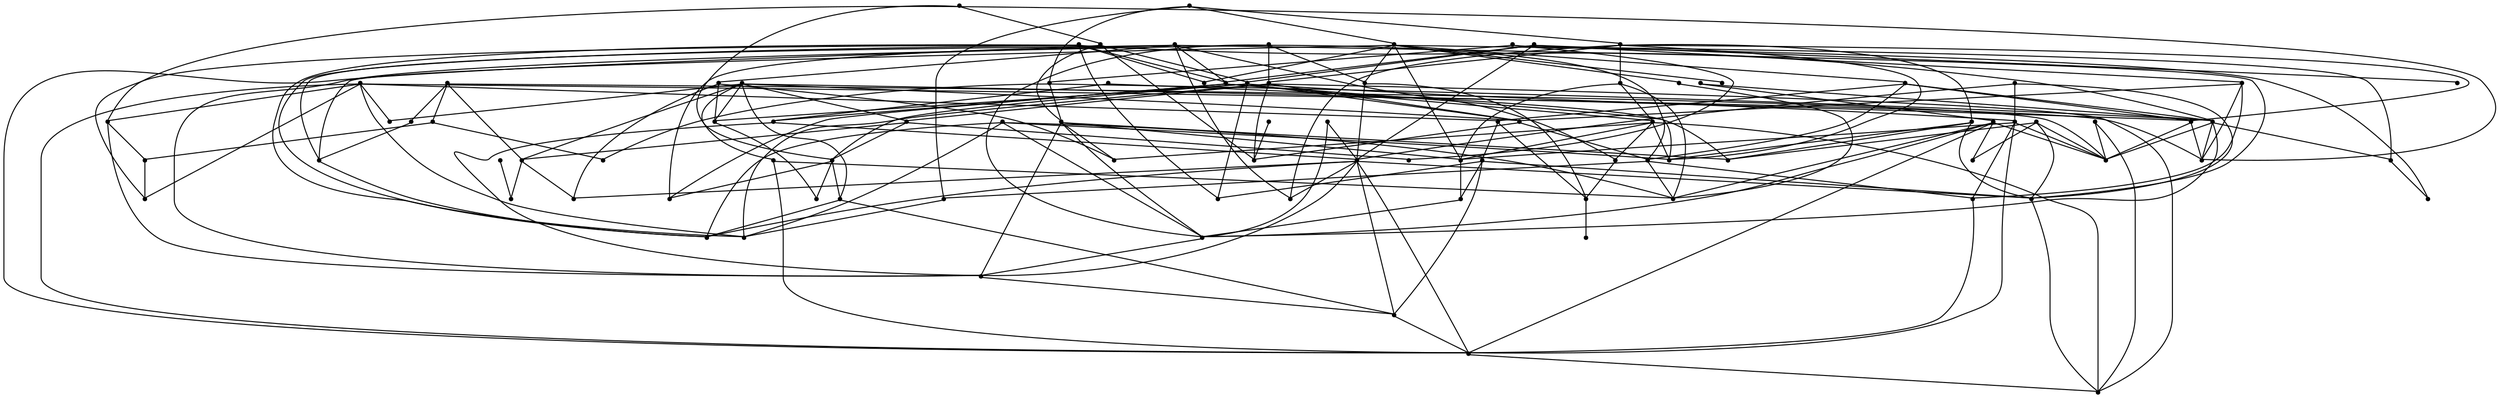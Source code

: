 graph {
  node [shape=point,comment="{\"directed\":false,\"doi\":\"10.4230/LIPIcs.GD.2024.16\",\"figure\":\"5\"}"]

  v0 [pos="2027.5581361641266,1346.2684432892202"]
  v1 [pos="1685.7657965337237,1711.776379838584"]
  v2 [pos="2027.5581361641266,1420.861274302842"]
  v3 [pos="1828.1795681601418,1323.8894876835252"]
  v4 [pos="2027.5581361641266,1450.6979743605357"]
  v5 [pos="1838.9567674265832,1323.8894876835252"]
  v6 [pos="2027.5581361641266,1465.6172780976658"]
  v7 [pos="1989.837811539975,1323.8894876835252"]
  v8 [pos="2027.5581361641266,1480.5364546736914"]
  v9 [pos="1774.2934446363283,1323.8894876835252"]
  v10 [pos="1833.5681677933624,1711.776379838584"]
  v11 [pos="2027.5581361641266,1555.1292856873133"]
  v12 [pos="1870.5178384691194,1711.776379838584"]
  v13 [pos="2027.5581361641268,1570.0487165855477"]
  v14 [pos="2027.5581361641266,1614.804593219267"]
  v15 [pos="1667.2918515370961,1711.776379838584"]
  v16 [pos="2027.5581361641266,1659.5605970140907"]
  v17 [pos="1968.2834130070928,1323.8894876835252"]
  v18 [pos="2027.5581361641266,1674.480027912325"]
  v19 [pos="1999.844484049629,1711.776379838584"]
  v20 [pos="1639.5781994225981,1408.7397691851513"]
  v21 [pos="1795.8479703608182,1323.8894876835252"]
  v22 [pos="1785.0706439027697,1323.8894876835252"]
  v23 [pos="1806.6251696272593,1323.8894876835252"]
  v24 [pos="2027.5581361641266,1361.1859667708884"]
  v25 [pos="1639.5781994225981,1529.9543117176408"]
  v26 [pos="1639.5781994225983,1432.9827794205328"]
  v27 [pos="2027.5581361641266,1376.1051433469138"]
  v28 [pos="1666.5213247803085,1323.8894876835252"]
  v29 [pos="1655.7441255138674,1323.8894876835252"]
  v30 [pos="1677.29852404675,1323.8894876835252"]
  v31 [pos="1759.6669185677397,1711.776379838584"]
  v32 [pos="2027.5581361641266,1391.024447084044"]
  v33 [pos="1778.142771438476,1711.776379838584"]
  v34 [pos="1763.5162453698872,1323.8894876835252"]
  v35 [pos="1752.739046103446,1323.8894876835252"]
  v36 [pos="2027.5581361641266,1405.941970565712"]
  v37 [pos="1849.7340938846316,1323.8894876835252"]
  v38 [pos="1871.2884924175141,1323.8894876835252"]
  v39 [pos="2000.6151379980236,1323.8894876835252"]
  v40 [pos="1644.966799055819,1323.8894876835252"]
  v41 [pos="1639.5781994225983,1384.4967589497699"]
  v42 [pos="1815.092442114233,1711.776379838584"]
  v43 [pos="2027.5581361641266,1435.7805780399722"]
  v44 [pos="1817.4023688937007,1323.8894876835252"]
  v45 [pos="1722.7172478919824,1711.776379838584"]
  v46 [pos="1704.2415222128527,1711.776379838584"]
  v47 [pos="1639.5781994225981,1651.1691085723392"]
  v48 [pos="1639.5781994225981,1505.7115558044682"]
  v49 [pos="1860.5112931510728,1323.8894876835252"]
  v50 [pos="1709.6302490376809,1323.8894876835252"]
  v51 [pos="1720.407448304122,1323.8894876835252"]
  v52 [pos="2027.5581361641266,1495.4539781553594"]
  v53 [pos="1946.7288872826027,1323.8894876835252"]
  v54 [pos="2027.5581361641268,1510.3732818924896"]
  v55 [pos="1907.4694170189855,1711.776379838584"]
  v56 [pos="1731.1846475705634,1323.8894876835252"]
  v57 [pos="1882.0656916839553,1323.8894876835252"]
  v58 [pos="1944.4190876947423,1711.776379838584"]
  v59 [pos="2027.5581361641266,1525.2925856296195"]
  v60 [pos="1796.6184971176053,1711.776379838584"]
  v61 [pos="1639.5781994225981,1360.2540030365974"]
  v62 [pos="2027.5581361641266,1540.2118893667496"]
  v63 [pos="1639.5781994225981,1457.2255353337055"]
  v64 [pos="1925.945142698115,1711.776379838584"]
  v65 [pos="1925.1744887497202,1323.8894876835252"]
  v66 [pos="2027.5581361641266,1584.9678931615733"]
  v67 [pos="1639.5781994225983,1578.4403321884038"]
  v68 [pos="2027.5581361641266,1599.8854166432416"]
  v69 [pos="1688.075723313191,1323.8894876835252"]
  v70 [pos="2027.5581361641268,1629.723896956397"]
  v71 [pos="1892.8428909503968,1323.8894876835252"]
  v72 [pos="2027.5581361641266,1644.641420438065"]
  v73 [pos="2027.5581361641266,1689.397424232889"]
  v74 [pos="1962.8948133738718,1711.776379838584"]
  v75 [pos="2027.5581361641266,1704.316727970019"]
  v76 [pos="2011.392337264465,1323.8894876835252"]
  v77 [pos="1639.5781994225981,1481.468545569087"]
  v78 [pos="1741.1913200802173,1711.776379838584"]
  v79 [pos="1979.0606122735337,1323.8894876835252"]
  v80 [pos="1648.8161258579667,1711.776379838584"]
  v81 [pos="1981.370539053001,1711.776379838584"]
  v82 [pos="1741.9618468370045,1323.8894876835252"]
  v83 [pos="1639.5781994225981,1675.4119916466161"]
  v84 [pos="1957.5062137406512,1323.8894876835252"]
  v85 [pos="1639.5781994225981,1602.6830881015762"]
  v86 [pos="1935.9516880161616,1323.8894876835252"]
  v87 [pos="1639.5781994225983,1699.6548747208933"]
  v88 [pos="1639.5781994225981,1554.1973219530223"]
  v89 [pos="1903.620090216838,1323.8894876835252"]
  v90 [pos="1914.397289483279,1323.8894876835252"]
  v91 [pos="1888.9935641482489,1711.776379838584"]
  v92 [pos="1852.0438934724918,1711.776379838584"]
  v93 [pos="1698.8529225796324,1323.8894876835252"]

  v0 -- v1 [id="-1",pos="2027.5581361641266,1346.2684432892202 1685.7657965337237,1711.776379838584 1685.7657965337237,1711.776379838584 1685.7657965337237,1711.776379838584"]
  v87 -- v35 [id="-2",pos="1639.5781994225983,1699.6548747208933 1752.739046103446,1323.8894876835252 1752.739046103446,1323.8894876835252 1752.739046103446,1323.8894876835252"]
  v83 -- v58 [id="-3",pos="1639.5781994225981,1675.4119916466161 1944.4190876947423,1711.776379838584 1944.4190876947423,1711.776379838584 1944.4190876947423,1711.776379838584"]
  v58 -- v74 [id="-4",pos="1944.4190876947423,1711.776379838584 1962.8948133738718,1711.776379838584 1962.8948133738718,1711.776379838584 1962.8948133738718,1711.776379838584"]
  v47 -- v80 [id="-5",pos="1639.5781994225981,1651.1691085723392 1648.8161258579667,1711.776379838584 1648.8161258579667,1711.776379838584 1648.8161258579667,1711.776379838584"]
  v47 -- v71 [id="-6",pos="1639.5781994225981,1651.1691085723392 1892.8428909503968,1323.8894876835252 1892.8428909503968,1323.8894876835252 1892.8428909503968,1323.8894876835252"]
  v85 -- v58 [id="-7",pos="1639.5781994225981,1602.6830881015762 1944.4190876947423,1711.776379838584 1944.4190876947423,1711.776379838584 1944.4190876947423,1711.776379838584"]
  v67 -- v92 [id="-8",pos="1639.5781994225983,1578.4403321884038 1852.0438934724918,1711.776379838584 1852.0438934724918,1711.776379838584 1852.0438934724918,1711.776379838584"]
  v88 -- v64 [id="-9",pos="1639.5781994225981,1554.1973219530223 1925.945142698115,1711.776379838584 1925.945142698115,1711.776379838584 1925.945142698115,1711.776379838584"]
  v88 -- v67 [id="-10",pos="1639.5781994225981,1554.1973219530223 1639.5781994225983,1578.4403321884038 1639.5781994225983,1578.4403321884038 1639.5781994225983,1578.4403321884038"]
  v67 -- v85 [id="-11",pos="1639.5781994225983,1578.4403321884038 1639.5781994225981,1602.6830881015762 1639.5781994225981,1602.6830881015762 1639.5781994225981,1602.6830881015762"]
  v85 -- v80 [id="-12",pos="1639.5781994225981,1602.6830881015762 1648.8161258579667,1711.776379838584 1648.8161258579667,1711.776379838584 1648.8161258579667,1711.776379838584"]
  v48 -- v58 [id="-13",pos="1639.5781994225981,1505.7115558044682 1944.4190876947423,1711.776379838584 1944.4190876947423,1711.776379838584 1944.4190876947423,1711.776379838584"]
  v63 -- v42 [id="-14",pos="1639.5781994225981,1457.2255353337055 1815.092442114233,1711.776379838584 1815.092442114233,1711.776379838584 1815.092442114233,1711.776379838584"]
  v63 -- v34 [id="-15",pos="1639.5781994225981,1457.2255353337055 1763.5162453698872,1323.8894876835252 1763.5162453698872,1323.8894876835252 1763.5162453698872,1323.8894876835252"]
  v63 -- v30 [id="-16",pos="1639.5781994225981,1457.2255353337055 1677.29852404675,1323.8894876835252 1677.29852404675,1323.8894876835252 1677.29852404675,1323.8894876835252"]
  v26 -- v84 [id="-17",pos="1639.5781994225983,1432.9827794205328 1957.5062137406512,1323.8894876835252 1957.5062137406512,1323.8894876835252 1957.5062137406512,1323.8894876835252"]
  v20 -- v30 [id="-18",pos="1639.5781994225981,1408.7397691851513 1677.29852404675,1323.8894876835252 1677.29852404675,1323.8894876835252 1677.29852404675,1323.8894876835252"]
  v41 -- v35 [id="-19",pos="1639.5781994225983,1384.4967589497699 1752.739046103446,1323.8894876835252 1752.739046103446,1323.8894876835252 1752.739046103446,1323.8894876835252"]
  v87 -- v46 [id="-20",pos="1639.5781994225983,1699.6548747208933 1704.2415222128527,1711.776379838584 1704.2415222128527,1711.776379838584 1704.2415222128527,1711.776379838584"]
  v46 -- v45 [id="-21",pos="1704.2415222128527,1711.776379838584 1722.7172478919824,1711.776379838584 1722.7172478919824,1711.776379838584 1722.7172478919824,1711.776379838584"]
  v87 -- v86 [id="-22",pos="1639.5781994225983,1699.6548747208933 1935.9516880161616,1323.8894876835252 1935.9516880161616,1323.8894876835252 1935.9516880161616,1323.8894876835252"]
  v87 -- v60 [id="-23",pos="1639.5781994225983,1699.6548747208933 1796.6184971176053,1711.776379838584 1796.6184971176053,1711.776379838584 1796.6184971176053,1711.776379838584"]
  v60 -- v42 [id="-24",pos="1796.6184971176053,1711.776379838584 1815.092442114233,1711.776379838584 1815.092442114233,1711.776379838584 1815.092442114233,1711.776379838584"]
  v42 -- v10 [id="-25",pos="1815.092442114233,1711.776379838584 1833.5681677933624,1711.776379838584 1833.5681677933624,1711.776379838584 1833.5681677933624,1711.776379838584"]
  v87 -- v23 [id="-26",pos="1639.5781994225983,1699.6548747208933 1806.6251696272593,1323.8894876835252 1806.6251696272593,1323.8894876835252 1806.6251696272593,1323.8894876835252"]
  v83 -- v50 [id="-27",pos="1639.5781994225981,1675.4119916466161 1709.6302490376809,1323.8894876835252 1709.6302490376809,1323.8894876835252 1709.6302490376809,1323.8894876835252"]
  v47 -- v59 [id="-28",pos="1639.5781994225981,1651.1691085723392 2027.5581361641266,1525.2925856296195 2027.5581361641266,1525.2925856296195 2027.5581361641266,1525.2925856296195"]
  v47 -- v16 [id="-29",pos="1639.5781994225981,1651.1691085723392 2027.5581361641266,1659.5605970140907 2027.5581361641266,1659.5605970140907 2027.5581361641266,1659.5605970140907"]
  v47 -- v62 [id="-30",pos="1639.5781994225981,1651.1691085723392 2027.5581361641266,1540.2118893667496 2027.5581361641266,1540.2118893667496 2027.5581361641266,1540.2118893667496"]
  v47 -- v4 [id="-31",pos="1639.5781994225981,1651.1691085723392 2027.5581361641266,1450.6979743605357 2027.5581361641266,1450.6979743605357 2027.5581361641266,1450.6979743605357"]
  v47 -- v90 [id="-32",pos="1639.5781994225981,1651.1691085723392 1914.397289483279,1323.8894876835252 1914.397289483279,1323.8894876835252 1914.397289483279,1323.8894876835252"]
  v85 -- v10 [id="-33",pos="1639.5781994225981,1602.6830881015762 1833.5681677933624,1711.776379838584 1833.5681677933624,1711.776379838584 1833.5681677933624,1711.776379838584"]
  v85 -- v57 [id="-34",pos="1639.5781994225981,1602.6830881015762 1882.0656916839553,1323.8894876835252 1882.0656916839553,1323.8894876835252 1882.0656916839553,1323.8894876835252"]
  v67 -- v1 [id="-35",pos="1639.5781994225983,1578.4403321884038 1685.7657965337237,1711.776379838584 1685.7657965337237,1711.776379838584 1685.7657965337237,1711.776379838584"]
  v67 -- v75 [id="-36",pos="1639.5781994225983,1578.4403321884038 2027.5581361641266,1704.316727970019 2027.5581361641266,1704.316727970019 2027.5581361641266,1704.316727970019"]
  v67 -- v78 [id="-37",pos="1639.5781994225983,1578.4403321884038 1741.1913200802173,1711.776379838584 1741.1913200802173,1711.776379838584 1741.1913200802173,1711.776379838584"]
  v67 -- v66 [id="-38",pos="1639.5781994225983,1578.4403321884038 2027.5581361641266,1584.9678931615733 2027.5581361641266,1584.9678931615733 2027.5581361641266,1584.9678931615733"]
  v67 -- v93 [id="-39",pos="1639.5781994225983,1578.4403321884038 1698.8529225796324,1323.8894876835252 1698.8529225796324,1323.8894876835252 1698.8529225796324,1323.8894876835252"]
  v67 -- v49 [id="-40",pos="1639.5781994225983,1578.4403321884038 1860.5112931510728,1323.8894876835252 1860.5112931510728,1323.8894876835252 1860.5112931510728,1323.8894876835252"]
  v88 -- v25 [id="-41",pos="1639.5781994225981,1554.1973219530223 1639.5781994225981,1529.9543117176408 1639.5781994225981,1529.9543117176408 1639.5781994225981,1529.9543117176408"]
  v25 -- v29 [id="-42",pos="1639.5781994225981,1529.9543117176408 1655.7441255138674,1323.8894876835252 1655.7441255138674,1323.8894876835252 1655.7441255138674,1323.8894876835252"]
  v88 -- v5 [id="-43",pos="1639.5781994225981,1554.1973219530223 1838.9567674265832,1323.8894876835252 1838.9567674265832,1323.8894876835252 1838.9567674265832,1323.8894876835252"]
  v25 -- v24 [id="-44",pos="1639.5781994225981,1529.9543117176408 2027.5581361641266,1361.1859667708884 2027.5581361641266,1361.1859667708884 2027.5581361641266,1361.1859667708884"]
  v25 -- v43 [id="-45",pos="1639.5781994225981,1529.9543117176408 2027.5581361641266,1435.7805780399722 2027.5581361641266,1435.7805780399722 2027.5581361641266,1435.7805780399722"]
  v25 -- v38 [id="-46",pos="1639.5781994225981,1529.9543117176408 1871.2884924175141,1323.8894876835252 1871.2884924175141,1323.8894876835252 1871.2884924175141,1323.8894876835252"]
  v25 -- v57 [id="-47",pos="1639.5781994225981,1529.9543117176408 1882.0656916839553,1323.8894876835252 1882.0656916839553,1323.8894876835252 1882.0656916839553,1323.8894876835252"]
  v25 -- v51 [id="-48",pos="1639.5781994225981,1529.9543117176408 1720.407448304122,1323.8894876835252 1720.407448304122,1323.8894876835252 1720.407448304122,1323.8894876835252"]
  v48 -- v46 [id="-49",pos="1639.5781994225981,1505.7115558044682 1704.2415222128527,1711.776379838584 1704.2415222128527,1711.776379838584 1704.2415222128527,1711.776379838584"]
  v48 -- v91 [id="-50",pos="1639.5781994225981,1505.7115558044682 1888.9935641482489,1711.776379838584 1888.9935641482489,1711.776379838584 1888.9935641482489,1711.776379838584"]
  v48 -- v4 [id="-51",pos="1639.5781994225981,1505.7115558044682 2027.5581361641266,1450.6979743605357 2027.5581361641266,1450.6979743605357 2027.5581361641266,1450.6979743605357"]
  v48 -- v13 [id="-52",pos="1639.5781994225981,1505.7115558044682 2027.5581361641268,1570.0487165855477 2027.5581361641268,1570.0487165855477 2027.5581361641268,1570.0487165855477"]
  v48 -- v90 [id="-53",pos="1639.5781994225981,1505.7115558044682 1914.397289483279,1323.8894876835252 1914.397289483279,1323.8894876835252 1914.397289483279,1323.8894876835252"]
  v48 -- v93 [id="-54",pos="1639.5781994225981,1505.7115558044682 1698.8529225796324,1323.8894876835252 1698.8529225796324,1323.8894876835252 1698.8529225796324,1323.8894876835252"]
  v77 -- v55 [id="-55",pos="1639.5781994225981,1481.468545569087 1907.4694170189855,1711.776379838584 1907.4694170189855,1711.776379838584 1907.4694170189855,1711.776379838584"]
  v77 -- v19 [id="-56",pos="1639.5781994225981,1481.468545569087 1999.844484049629,1711.776379838584 1999.844484049629,1711.776379838584 1999.844484049629,1711.776379838584"]
  v77 -- v23 [id="-57",pos="1639.5781994225981,1481.468545569087 1806.6251696272593,1323.8894876835252 1806.6251696272593,1323.8894876835252 1806.6251696272593,1323.8894876835252"]
  v63 -- v9 [id="-58",pos="1639.5781994225981,1457.2255353337055 1774.2934446363283,1323.8894876835252 1774.2934446363283,1323.8894876835252 1774.2934446363283,1323.8894876835252"]
  v63 -- v28 [id="-59",pos="1639.5781994225981,1457.2255353337055 1666.5213247803085,1323.8894876835252 1666.5213247803085,1323.8894876835252 1666.5213247803085,1323.8894876835252"]
  v63 -- v62 [id="-60",pos="1639.5781994225981,1457.2255353337055 2027.5581361641266,1540.2118893667496 2027.5581361641266,1540.2118893667496 2027.5581361641266,1540.2118893667496"]
  v63 -- v65 [id="-61",pos="1639.5781994225981,1457.2255353337055 1925.1744887497202,1323.8894876835252 1925.1744887497202,1323.8894876835252 1925.1744887497202,1323.8894876835252"]
  v63 -- v57 [id="-62",pos="1639.5781994225981,1457.2255353337055 1882.0656916839553,1323.8894876835252 1882.0656916839553,1323.8894876835252 1882.0656916839553,1323.8894876835252"]
  v26 -- v19 [id="-63",pos="1639.5781994225983,1432.9827794205328 1999.844484049629,1711.776379838584 1999.844484049629,1711.776379838584 1999.844484049629,1711.776379838584"]
  v26 -- v16 [id="-64",pos="1639.5781994225983,1432.9827794205328 2027.5581361641266,1659.5605970140907 2027.5581361641266,1659.5605970140907 2027.5581361641266,1659.5605970140907"]
  v26 -- v24 [id="-65",pos="1639.5781994225983,1432.9827794205328 2027.5581361641266,1361.1859667708884 2027.5581361641266,1361.1859667708884 2027.5581361641266,1361.1859667708884"]
  v26 -- v31 [id="-66",pos="1639.5781994225983,1432.9827794205328 1759.6669185677397,1711.776379838584 1759.6669185677397,1711.776379838584 1759.6669185677397,1711.776379838584"]
  v26 -- v46 [id="-67",pos="1639.5781994225983,1432.9827794205328 1704.2415222128527,1711.776379838584 1704.2415222128527,1711.776379838584 1704.2415222128527,1711.776379838584"]
  v26 -- v79 [id="-68",pos="1639.5781994225983,1432.9827794205328 1979.0606122735337,1323.8894876835252 1979.0606122735337,1323.8894876835252 1979.0606122735337,1323.8894876835252"]
  v79 -- v7 [id="-69",pos="1979.0606122735337,1323.8894876835252 1989.837811539975,1323.8894876835252 1989.837811539975,1323.8894876835252 1989.837811539975,1323.8894876835252"]
  v20 -- v54 [id="-70",pos="1639.5781994225981,1408.7397691851513 2027.5581361641268,1510.3732818924896 2027.5581361641268,1510.3732818924896 2027.5581361641268,1510.3732818924896"]
  v20 -- v0 [id="-71",pos="1639.5781994225981,1408.7397691851513 2027.5581361641266,1346.2684432892202 2027.5581361641266,1346.2684432892202 2027.5581361641266,1346.2684432892202"]
  v20 -- v12 [id="-72",pos="1639.5781994225981,1408.7397691851513 1870.5178384691194,1711.776379838584 1870.5178384691194,1711.776379838584 1870.5178384691194,1711.776379838584"]
  v41 -- v2 [id="-73",pos="1639.5781994225983,1384.4967589497699 2027.5581361641266,1420.861274302842 2027.5581361641266,1420.861274302842 2027.5581361641266,1420.861274302842"]
  v41 -- v39 [id="-74",pos="1639.5781994225983,1384.4967589497699 2000.6151379980236,1323.8894876835252 2000.6151379980236,1323.8894876835252 2000.6151379980236,1323.8894876835252"]
  v39 -- v76 [id="-75",pos="2000.6151379980236,1323.8894876835252 2011.392337264465,1323.8894876835252 2011.392337264465,1323.8894876835252 2011.392337264465,1323.8894876835252"]
  v61 -- v33 [id="-76",pos="1639.5781994225981,1360.2540030365974 1778.142771438476,1711.776379838584 1778.142771438476,1711.776379838584 1778.142771438476,1711.776379838584"]
  v61 -- v59 [id="-77",pos="1639.5781994225981,1360.2540030365974 2027.5581361641266,1525.2925856296195 2027.5581361641266,1525.2925856296195 2027.5581361641266,1525.2925856296195"]
  v61 -- v41 [id="-78",pos="1639.5781994225981,1360.2540030365974 1639.5781994225983,1384.4967589497699 1639.5781994225983,1384.4967589497699 1639.5781994225983,1384.4967589497699"]
  v41 -- v1 [id="-79",pos="1639.5781994225983,1384.4967589497699 1685.7657965337237,1711.776379838584 1685.7657965337237,1711.776379838584 1685.7657965337237,1711.776379838584"]
  v61 -- v71 [id="-80",pos="1639.5781994225981,1360.2540030365974 1892.8428909503968,1323.8894876835252 1892.8428909503968,1323.8894876835252 1892.8428909503968,1323.8894876835252"]
  v71 -- v89 [id="-81",pos="1892.8428909503968,1323.8894876835252 1903.620090216838,1323.8894876835252 1903.620090216838,1323.8894876835252 1903.620090216838,1323.8894876835252"]
  v89 -- v90 [id="-82",pos="1903.620090216838,1323.8894876835252 1914.397289483279,1323.8894876835252 1914.397289483279,1323.8894876835252 1914.397289483279,1323.8894876835252"]
  v40 -- v70 [id="-83",pos="1644.966799055819,1323.8894876835252 2027.5581361641268,1629.723896956397 2027.5581361641268,1629.723896956397 2027.5581361641268,1629.723896956397"]
  v40 -- v10 [id="-84",pos="1644.966799055819,1323.8894876835252 1833.5681677933624,1711.776379838584 1833.5681677933624,1711.776379838584 1833.5681677933624,1711.776379838584"]
  v40 -- v29 [id="-85",pos="1644.966799055819,1323.8894876835252 1655.7441255138674,1323.8894876835252 1655.7441255138674,1323.8894876835252 1655.7441255138674,1323.8894876835252"]
  v29 -- v2 [id="-86",pos="1655.7441255138674,1323.8894876835252 2027.5581361641266,1420.861274302842 2027.5581361641266,1420.861274302842 2027.5581361641266,1420.861274302842"]
  v29 -- v4 [id="-88",pos="1655.7441255138674,1323.8894876835252 2027.5581361641266,1450.6979743605357 2027.5581361641266,1450.6979743605357 2027.5581361641266,1450.6979743605357"]
  v40 -- v14 [id="-89",pos="1644.966799055819,1323.8894876835252 2027.5581361641266,1614.804593219267 2027.5581361641266,1614.804593219267 2027.5581361641266,1614.804593219267"]
  v40 -- v78 [id="-90",pos="1644.966799055819,1323.8894876835252 1741.1913200802173,1711.776379838584 1741.1913200802173,1711.776379838584 1741.1913200802173,1711.776379838584"]
  v80 -- v7 [id="-91",pos="1648.8161258579667,1711.776379838584 1989.837811539975,1323.8894876835252 1989.837811539975,1323.8894876835252 1989.837811539975,1323.8894876835252"]
  v80 -- v69 [id="-95",pos="1648.8161258579667,1711.776379838584 1688.075723313191,1323.8894876835252 1688.075723313191,1323.8894876835252 1688.075723313191,1323.8894876835252"]
  v29 -- v18 [id="-99",pos="1655.7441255138674,1323.8894876835252 2027.5581361641266,1674.480027912325 2027.5581361641266,1674.480027912325 2027.5581361641266,1674.480027912325"]
  v29 -- v42 [id="-100",pos="1655.7441255138674,1323.8894876835252 1815.092442114233,1711.776379838584 1815.092442114233,1711.776379838584 1815.092442114233,1711.776379838584"]
  v29 -- v28 [id="-101",pos="1655.7441255138674,1323.8894876835252 1666.5213247803085,1323.8894876835252 1666.5213247803085,1323.8894876835252 1666.5213247803085,1323.8894876835252"]
  v28 -- v30 [id="-102",pos="1666.5213247803085,1323.8894876835252 1677.29852404675,1323.8894876835252 1677.29852404675,1323.8894876835252 1677.29852404675,1323.8894876835252"]
  v30 -- v27 [id="-103",pos="1677.29852404675,1323.8894876835252 2027.5581361641266,1376.1051433469138 2027.5581361641266,1376.1051433469138 2027.5581361641266,1376.1051433469138"]
  v28 -- v81 [id="-105",pos="1666.5213247803085,1323.8894876835252 1981.370539053001,1711.776379838584 1981.370539053001,1711.776379838584 1981.370539053001,1711.776379838584"]
  v28 -- v33 [id="-106",pos="1666.5213247803085,1323.8894876835252 1778.142771438476,1711.776379838584 1778.142771438476,1711.776379838584 1778.142771438476,1711.776379838584"]
  v15 -- v14 [id="-107",pos="1667.2918515370961,1711.776379838584 2027.5581361641266,1614.804593219267 2027.5581361641266,1614.804593219267 2027.5581361641266,1614.804593219267"]
  v15 -- v23 [id="-108",pos="1667.2918515370961,1711.776379838584 1806.6251696272593,1323.8894876835252 1806.6251696272593,1323.8894876835252 1806.6251696272593,1323.8894876835252"]
  v30 -- v52 [id="-109",pos="1677.29852404675,1323.8894876835252 2027.5581361641266,1495.4539781553594 2027.5581361641266,1495.4539781553594 2027.5581361641266,1495.4539781553594"]
  v1 -- v13 [id="-115",pos="1685.7657965337237,1711.776379838584 2027.5581361641268,1570.0487165855477 2027.5581361641268,1570.0487165855477 2027.5581361641268,1570.0487165855477"]
  v69 -- v72 [id="-117",pos="1688.075723313191,1323.8894876835252 2027.5581361641266,1644.641420438065 2027.5581361641266,1644.641420438065 2027.5581361641266,1644.641420438065"]
  v69 -- v68 [id="-118",pos="1688.075723313191,1323.8894876835252 2027.5581361641266,1599.8854166432416 2027.5581361641266,1599.8854166432416 2027.5581361641266,1599.8854166432416"]
  v69 -- v19 [id="-120",pos="1688.075723313191,1323.8894876835252 1999.844484049629,1711.776379838584 1999.844484049629,1711.776379838584 1999.844484049629,1711.776379838584"]
  v69 -- v91 [id="-121",pos="1688.075723313191,1323.8894876835252 1888.9935641482489,1711.776379838584 1888.9935641482489,1711.776379838584 1888.9935641482489,1711.776379838584"]
  v46 -- v43 [id="-125",pos="1704.2415222128527,1711.776379838584 2027.5581361641266,1435.7805780399722 2027.5581361641266,1435.7805780399722 2027.5581361641266,1435.7805780399722"]
  v45 -- v18 [id="-127",pos="1722.7172478919824,1711.776379838584 2027.5581361641266,1674.480027912325 2027.5581361641266,1674.480027912325 2027.5581361641266,1674.480027912325"]
  v46 -- v84 [id="-128",pos="1704.2415222128527,1711.776379838584 1957.5062137406512,1323.8894876835252 1957.5062137406512,1323.8894876835252 1957.5062137406512,1323.8894876835252"]
  v46 -- v21 [id="-129",pos="1704.2415222128527,1711.776379838584 1795.8479703608182,1323.8894876835252 1795.8479703608182,1323.8894876835252 1795.8479703608182,1323.8894876835252"]
  v50 -- v54 [id="-131",pos="1709.6302490376809,1323.8894876835252 2027.5581361641268,1510.3732818924896 2027.5581361641268,1510.3732818924896 2027.5581361641268,1510.3732818924896"]
  v50 -- v8 [id="-132",pos="1709.6302490376809,1323.8894876835252 2027.5581361641266,1480.5364546736914 2027.5581361641266,1480.5364546736914 2027.5581361641266,1480.5364546736914"]
  v50 -- v14 [id="-133",pos="1709.6302490376809,1323.8894876835252 2027.5581361641266,1614.804593219267 2027.5581361641266,1614.804593219267 2027.5581361641266,1614.804593219267"]
  v50 -- v16 [id="-134",pos="1709.6302490376809,1323.8894876835252 2027.5581361641266,1659.5605970140907 2027.5581361641266,1659.5605970140907 2027.5581361641266,1659.5605970140907"]
  v50 -- v73 [id="-136",pos="1709.6302490376809,1323.8894876835252 2027.5581361641266,1689.397424232889 2027.5581361641266,1689.397424232889 2027.5581361641266,1689.397424232889"]
  v51 -- v8 [id="-137",pos="1720.407448304122,1323.8894876835252 2027.5581361641266,1480.5364546736914 2027.5581361641266,1480.5364546736914 2027.5581361641266,1480.5364546736914"]
  v51 -- v66 [id="-138",pos="1720.407448304122,1323.8894876835252 2027.5581361641266,1584.9678931615733 2027.5581361641266,1584.9678931615733 2027.5581361641266,1584.9678931615733"]
  v51 -- v45 [id="-139",pos="1720.407448304122,1323.8894876835252 1722.7172478919824,1711.776379838584 1722.7172478919824,1711.776379838584 1722.7172478919824,1711.776379838584"]
  v45 -- v76 [id="-143",pos="1722.7172478919824,1711.776379838584 2011.392337264465,1323.8894876835252 2011.392337264465,1323.8894876835252 2011.392337264465,1323.8894876835252"]
  v45 -- v66 [id="-145",pos="1722.7172478919824,1711.776379838584 2027.5581361641266,1584.9678931615733 2027.5581361641266,1584.9678931615733 2027.5581361641266,1584.9678931615733"]
  v45 -- v79 [id="-146",pos="1722.7172478919824,1711.776379838584 1979.0606122735337,1323.8894876835252 1979.0606122735337,1323.8894876835252 1979.0606122735337,1323.8894876835252"]
  v45 -- v43 [id="-147",pos="1722.7172478919824,1711.776379838584 2027.5581361641266,1435.7805780399722 2027.5581361641266,1435.7805780399722 2027.5581361641266,1435.7805780399722"]
  v56 -- v54 [id="-148",pos="1731.1846475705634,1323.8894876835252 2027.5581361641268,1510.3732818924896 2027.5581361641268,1510.3732818924896 2027.5581361641268,1510.3732818924896"]
  v56 -- v18 [id="-149",pos="1731.1846475705634,1323.8894876835252 2027.5581361641266,1674.480027912325 2027.5581361641266,1674.480027912325 2027.5581361641266,1674.480027912325"]
  v78 -- v7 [id="-152",pos="1741.1913200802173,1711.776379838584 1989.837811539975,1323.8894876835252 1989.837811539975,1323.8894876835252 1989.837811539975,1323.8894876835252"]
  v78 -- v23 [id="-153",pos="1741.1913200802173,1711.776379838584 1806.6251696272593,1323.8894876835252 1806.6251696272593,1323.8894876835252 1806.6251696272593,1323.8894876835252"]
  v82 -- v64 [id="-154",pos="1741.9618468370045,1323.8894876835252 1925.945142698115,1711.776379838584 1925.945142698115,1711.776379838584 1925.945142698115,1711.776379838584"]
  v82 -- v81 [id="-155",pos="1741.9618468370045,1323.8894876835252 1981.370539053001,1711.776379838584 1981.370539053001,1711.776379838584 1981.370539053001,1711.776379838584"]
  v82 -- v74 [id="-156",pos="1741.9618468370045,1323.8894876835252 1962.8948133738718,1711.776379838584 1962.8948133738718,1711.776379838584 1962.8948133738718,1711.776379838584"]
  v35 -- v33 [id="-157",pos="1752.739046103446,1323.8894876835252 1778.142771438476,1711.776379838584 1778.142771438476,1711.776379838584 1778.142771438476,1711.776379838584"]
  v35 -- v34 [id="-158",pos="1752.739046103446,1323.8894876835252 1763.5162453698872,1323.8894876835252 1763.5162453698872,1323.8894876835252 1763.5162453698872,1323.8894876835252"]
  v34 -- v32 [id="-159",pos="1763.5162453698872,1323.8894876835252 2027.5581361641266,1391.024447084044 2027.5581361641266,1391.024447084044 2027.5581361641266,1391.024447084044"]
  v35 -- v42 [id="-160",pos="1752.739046103446,1323.8894876835252 1815.092442114233,1711.776379838584 1815.092442114233,1711.776379838584 1815.092442114233,1711.776379838584"]
  v35 -- v55 [id="-162",pos="1752.739046103446,1323.8894876835252 1907.4694170189855,1711.776379838584 1907.4694170189855,1711.776379838584 1907.4694170189855,1711.776379838584"]
  v35 -- v91 [id="-163",pos="1752.739046103446,1323.8894876835252 1888.9935641482489,1711.776379838584 1888.9935641482489,1711.776379838584 1888.9935641482489,1711.776379838584"]
  v31 -- v34 [id="-165",pos="1759.6669185677397,1711.776379838584 1763.5162453698872,1323.8894876835252 1763.5162453698872,1323.8894876835252 1763.5162453698872,1323.8894876835252"]
  v31 -- v76 [id="-166",pos="1759.6669185677397,1711.776379838584 2011.392337264465,1323.8894876835252 2011.392337264465,1323.8894876835252 2011.392337264465,1323.8894876835252"]
  v31 -- v27 [id="-167",pos="1759.6669185677397,1711.776379838584 2027.5581361641266,1376.1051433469138 2027.5581361641266,1376.1051433469138 2027.5581361641266,1376.1051433469138"]
  v9 -- v8 [id="-172",pos="1774.2934446363283,1323.8894876835252 2027.5581361641266,1480.5364546736914 2027.5581361641266,1480.5364546736914 2027.5581361641266,1480.5364546736914"]
  v9 -- v16 [id="-173",pos="1774.2934446363283,1323.8894876835252 2027.5581361641266,1659.5605970140907 2027.5581361641266,1659.5605970140907 2027.5581361641266,1659.5605970140907"]
  v33 -- v65 [id="-176",pos="1778.142771438476,1711.776379838584 1925.1744887497202,1323.8894876835252 1925.1744887497202,1323.8894876835252 1925.1744887497202,1323.8894876835252"]
  v33 -- v84 [id="-177",pos="1778.142771438476,1711.776379838584 1957.5062137406512,1323.8894876835252 1957.5062137406512,1323.8894876835252 1957.5062137406512,1323.8894876835252"]
  v33 -- v32 [id="-178",pos="1778.142771438476,1711.776379838584 2027.5581361641266,1391.024447084044 2027.5581361641266,1391.024447084044 2027.5581361641266,1391.024447084044"]
  v22 -- v21 [id="-180",pos="1785.0706439027697,1323.8894876835252 1795.8479703608182,1323.8894876835252 1795.8479703608182,1323.8894876835252 1795.8479703608182,1323.8894876835252"]
  v21 -- v23 [id="-181",pos="1795.8479703608182,1323.8894876835252 1806.6251696272593,1323.8894876835252 1806.6251696272593,1323.8894876835252 1806.6251696272593,1323.8894876835252"]
  v23 -- v24 [id="-182",pos="1806.6251696272593,1323.8894876835252 2027.5581361641266,1361.1859667708884 2027.5581361641266,1361.1859667708884 2027.5581361641266,1361.1859667708884"]
  v22 -- v36 [id="-183",pos="1785.0706439027697,1323.8894876835252 2027.5581361641266,1405.941970565712 2027.5581361641266,1405.941970565712 2027.5581361641266,1405.941970565712"]
  v23 -- v27 [id="-186",pos="1806.6251696272593,1323.8894876835252 2027.5581361641266,1376.1051433469138 2027.5581361641266,1376.1051433469138 2027.5581361641266,1376.1051433469138"]
  v21 -- v70 [id="-187",pos="1795.8479703608182,1323.8894876835252 2027.5581361641268,1629.723896956397 2027.5581361641268,1629.723896956397 2027.5581361641268,1629.723896956397"]
  v60 -- v59 [id="-188",pos="1796.6184971176053,1711.776379838584 2027.5581361641266,1525.2925856296195 2027.5581361641266,1525.2925856296195 2027.5581361641266,1525.2925856296195"]
  v60 -- v17 [id="-189",pos="1796.6184971176053,1711.776379838584 1968.2834130070928,1323.8894876835252 1968.2834130070928,1323.8894876835252 1968.2834130070928,1323.8894876835252"]
  v23 -- v16 [id="-190",pos="1806.6251696272593,1323.8894876835252 2027.5581361641266,1659.5605970140907 2027.5581361641266,1659.5605970140907 2027.5581361641266,1659.5605970140907"]
  v23 -- v13 [id="-191",pos="1806.6251696272593,1323.8894876835252 2027.5581361641268,1570.0487165855477 2027.5581361641268,1570.0487165855477 2027.5581361641268,1570.0487165855477"]
  v23 -- v70 [id="-192",pos="1806.6251696272593,1323.8894876835252 2027.5581361641268,1629.723896956397 2027.5581361641268,1629.723896956397 2027.5581361641268,1629.723896956397"]
  v23 -- v72 [id="-193",pos="1806.6251696272593,1323.8894876835252 2027.5581361641266,1644.641420438065 2027.5581361641266,1644.641420438065 2027.5581361641266,1644.641420438065"]
  v23 -- v19 [id="-198",pos="1806.6251696272593,1323.8894876835252 1999.844484049629,1711.776379838584 1999.844484049629,1711.776379838584 1999.844484049629,1711.776379838584"]
  v42 -- v2 [id="-199",pos="1815.092442114233,1711.776379838584 2027.5581361641266,1420.861274302842 2027.5581361641266,1420.861274302842 2027.5581361641266,1420.861274302842"]
  v44 -- v4 [id="-203",pos="1817.4023688937007,1323.8894876835252 2027.5581361641266,1450.6979743605357 2027.5581361641266,1450.6979743605357 2027.5581361641266,1450.6979743605357"]
  v44 -- v14 [id="-204",pos="1817.4023688937007,1323.8894876835252 2027.5581361641266,1614.804593219267 2027.5581361641266,1614.804593219267 2027.5581361641266,1614.804593219267"]
  v44 -- v43 [id="-205",pos="1817.4023688937007,1323.8894876835252 2027.5581361641266,1435.7805780399722 2027.5581361641266,1435.7805780399722 2027.5581361641266,1435.7805780399722"]
  v44 -- v8 [id="-206",pos="1817.4023688937007,1323.8894876835252 2027.5581361641266,1480.5364546736914 2027.5581361641266,1480.5364546736914 2027.5581361641266,1480.5364546736914"]
  v44 -- v13 [id="-207",pos="1817.4023688937007,1323.8894876835252 2027.5581361641268,1570.0487165855477 2027.5581361641268,1570.0487165855477 2027.5581361641268,1570.0487165855477"]
  v3 -- v2 [id="-208",pos="1828.1795681601418,1323.8894876835252 2027.5581361641266,1420.861274302842 2027.5581361641266,1420.861274302842 2027.5581361641266,1420.861274302842"]
  v10 -- v5 [id="-211",pos="1833.5681677933624,1711.776379838584 1838.9567674265832,1323.8894876835252 1838.9567674265832,1323.8894876835252 1838.9567674265832,1323.8894876835252"]
  v10 -- v17 [id="-215",pos="1833.5681677933624,1711.776379838584 1968.2834130070928,1323.8894876835252 1968.2834130070928,1323.8894876835252 1968.2834130070928,1323.8894876835252"]
  v10 -- v8 [id="-216",pos="1833.5681677933624,1711.776379838584 2027.5581361641266,1480.5364546736914 2027.5581361641266,1480.5364546736914 2027.5581361641266,1480.5364546736914"]
  v5 -- v4 [id="-218",pos="1838.9567674265832,1323.8894876835252 2027.5581361641266,1450.6979743605357 2027.5581361641266,1450.6979743605357 2027.5581361641266,1450.6979743605357"]
  v37 -- v54 [id="-220",pos="1849.7340938846316,1323.8894876835252 2027.5581361641268,1510.3732818924896 2027.5581361641268,1510.3732818924896 2027.5581361641268,1510.3732818924896"]
  v37 -- v73 [id="-221",pos="1849.7340938846316,1323.8894876835252 2027.5581361641266,1689.397424232889 2027.5581361641266,1689.397424232889 2027.5581361641266,1689.397424232889"]
  v37 -- v19 [id="-222",pos="1849.7340938846316,1323.8894876835252 1999.844484049629,1711.776379838584 1999.844484049629,1711.776379838584 1999.844484049629,1711.776379838584"]
  v37 -- v36 [id="-223",pos="1849.7340938846316,1323.8894876835252 2027.5581361641266,1405.941970565712 2027.5581361641266,1405.941970565712 2027.5581361641266,1405.941970565712"]
  v49 -- v8 [id="-226",pos="1860.5112931510728,1323.8894876835252 2027.5581361641266,1480.5364546736914 2027.5581361641266,1480.5364546736914 2027.5581361641266,1480.5364546736914"]
  v12 -- v89 [id="-228",pos="1870.5178384691194,1711.776379838584 1903.620090216838,1323.8894876835252 1903.620090216838,1323.8894876835252 1903.620090216838,1323.8894876835252"]
  v12 -- v11 [id="-229",pos="1870.5178384691194,1711.776379838584 2027.5581361641266,1555.1292856873133 2027.5581361641266,1555.1292856873133 2027.5581361641266,1555.1292856873133"]
  v38 -- v43 [id="-230",pos="1871.2884924175141,1323.8894876835252 2027.5581361641266,1435.7805780399722 2027.5581361641266,1435.7805780399722 2027.5581361641266,1435.7805780399722"]
  v38 -- v36 [id="-232",pos="1871.2884924175141,1323.8894876835252 2027.5581361641266,1405.941970565712 2027.5581361641266,1405.941970565712 2027.5581361641266,1405.941970565712"]
  v38 -- v19 [id="-233",pos="1871.2884924175141,1323.8894876835252 1999.844484049629,1711.776379838584 1999.844484049629,1711.776379838584 1999.844484049629,1711.776379838584"]
  v57 -- v54 [id="-235",pos="1882.0656916839553,1323.8894876835252 2027.5581361641268,1510.3732818924896 2027.5581361641268,1510.3732818924896 2027.5581361641268,1510.3732818924896"]
  v57 -- v59 [id="-237",pos="1882.0656916839553,1323.8894876835252 2027.5581361641266,1525.2925856296195 2027.5581361641266,1525.2925856296195 2027.5581361641266,1525.2925856296195"]
  v71 -- v70 [id="-243",pos="1892.8428909503968,1323.8894876835252 2027.5581361641268,1629.723896956397 2027.5581361641268,1629.723896956397 2027.5581361641268,1629.723896956397"]
  v55 -- v16 [id="-245",pos="1907.4694170189855,1711.776379838584 2027.5581361641266,1659.5605970140907 2027.5581361641266,1659.5605970140907 2027.5581361641266,1659.5605970140907"]
  v55 -- v66 [id="-246",pos="1907.4694170189855,1711.776379838584 2027.5581361641266,1584.9678931615733 2027.5581361641266,1584.9678931615733 2027.5581361641266,1584.9678931615733"]
  v55 -- v17 [id="-247",pos="1907.4694170189855,1711.776379838584 1968.2834130070928,1323.8894876835252 1968.2834130070928,1323.8894876835252 1968.2834130070928,1323.8894876835252"]
  v55 -- v54 [id="-250",pos="1907.4694170189855,1711.776379838584 2027.5581361641268,1510.3732818924896 2027.5581361641268,1510.3732818924896 2027.5581361641268,1510.3732818924896"]
  v65 -- v72 [id="-257",pos="1925.1744887497202,1323.8894876835252 2027.5581361641266,1644.641420438065 2027.5581361641266,1644.641420438065 2027.5581361641266,1644.641420438065"]
  v65 -- v13 [id="-259",pos="1925.1744887497202,1323.8894876835252 2027.5581361641268,1570.0487165855477 2027.5581361641268,1570.0487165855477 2027.5581361641268,1570.0487165855477"]
  v64 -- v39 [id="-260",pos="1925.945142698115,1711.776379838584 2000.6151379980236,1323.8894876835252 2000.6151379980236,1323.8894876835252 2000.6151379980236,1323.8894876835252"]
  v64 -- v58 [id="-263",pos="1925.945142698115,1711.776379838584 1944.4190876947423,1711.776379838584 1944.4190876947423,1711.776379838584 1944.4190876947423,1711.776379838584"]
  v74 -- v75 [id="-265",pos="1962.8948133738718,1711.776379838584 2027.5581361641266,1704.316727970019 2027.5581361641266,1704.316727970019 2027.5581361641266,1704.316727970019"]
  v64 -- v11 [id="-266",pos="1925.945142698115,1711.776379838584 2027.5581361641266,1555.1292856873133 2027.5581361641266,1555.1292856873133 2027.5581361641266,1555.1292856873133"]
  v58 -- v14 [id="-269",pos="1944.4190876947423,1711.776379838584 2027.5581361641266,1614.804593219267 2027.5581361641266,1614.804593219267 2027.5581361641266,1614.804593219267"]
  v58 -- v54 [id="-270",pos="1944.4190876947423,1711.776379838584 2027.5581361641268,1510.3732818924896 2027.5581361641268,1510.3732818924896 2027.5581361641268,1510.3732818924896"]
  v58 -- v59 [id="-272",pos="1944.4190876947423,1711.776379838584 2027.5581361641266,1525.2925856296195 2027.5581361641266,1525.2925856296195 2027.5581361641266,1525.2925856296195"]
  v53 -- v52 [id="-273",pos="1946.7288872826027,1323.8894876835252 2027.5581361641266,1495.4539781553594 2027.5581361641266,1495.4539781553594 2027.5581361641266,1495.4539781553594"]
  v17 -- v16 [id="-282",pos="1968.2834130070928,1323.8894876835252 2027.5581361641266,1659.5605970140907 2027.5581361641266,1659.5605970140907 2027.5581361641266,1659.5605970140907"]
  v16 -- v18 [id="-283",pos="2027.5581361641266,1659.5605970140907 2027.5581361641266,1674.480027912325 2027.5581361641266,1674.480027912325 2027.5581361641266,1674.480027912325"]
  v7 -- v6 [id="-289",pos="1989.837811539975,1323.8894876835252 2027.5581361641266,1465.6172780976658 2027.5581361641266,1465.6172780976658 2027.5581361641266,1465.6172780976658"]
  v19 -- v18 [id="-299",pos="1999.844484049629,1711.776379838584 2027.5581361641266,1674.480027912325 2027.5581361641266,1674.480027912325 2027.5581361641266,1674.480027912325"]
  v39 -- v70 [id="-300",pos="2000.6151379980236,1323.8894876835252 2027.5581361641268,1629.723896956397 2027.5581361641268,1629.723896956397 2027.5581361641268,1629.723896956397"]
  v70 -- v72 [id="-301",pos="2027.5581361641268,1629.723896956397 2027.5581361641266,1644.641420438065 2027.5581361641266,1644.641420438065 2027.5581361641266,1644.641420438065"]
  v72 -- v16 [id="-302",pos="2027.5581361641266,1644.641420438065 2027.5581361641266,1659.5605970140907 2027.5581361641266,1659.5605970140907 2027.5581361641266,1659.5605970140907"]
  v39 -- v14 [id="-304",pos="2000.6151379980236,1323.8894876835252 2027.5581361641266,1614.804593219267 2027.5581361641266,1614.804593219267 2027.5581361641266,1614.804593219267"]
  v14 -- v70 [id="-305",pos="2027.5581361641266,1614.804593219267 2027.5581361641268,1629.723896956397 2027.5581361641268,1629.723896956397 2027.5581361641268,1629.723896956397"]
  v39 -- v36 [id="-307",pos="2000.6151379980236,1323.8894876835252 2027.5581361641266,1405.941970565712 2027.5581361641266,1405.941970565712 2027.5581361641266,1405.941970565712"]
  v39 -- v66 [id="-308",pos="2000.6151379980236,1323.8894876835252 2027.5581361641266,1584.9678931615733 2027.5581361641266,1584.9678931615733 2027.5581361641266,1584.9678931615733"]
  v66 -- v68 [id="-309",pos="2027.5581361641266,1584.9678931615733 2027.5581361641266,1599.8854166432416 2027.5581361641266,1599.8854166432416 2027.5581361641266,1599.8854166432416"]
  v68 -- v14 [id="-310",pos="2027.5581361641266,1599.8854166432416 2027.5581361641266,1614.804593219267 2027.5581361641266,1614.804593219267 2027.5581361641266,1614.804593219267"]
}